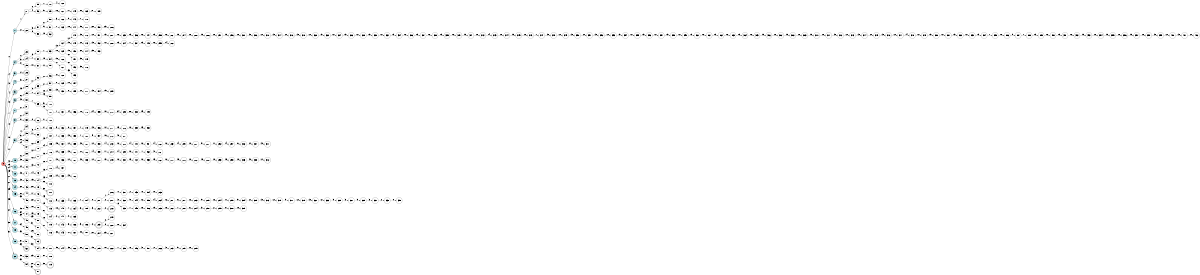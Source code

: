 digraph APTA {
__start0 [label="" shape="none"];

rankdir=LR;
size="8,5";

s0 [style="filled", color="black", fillcolor="#ff817b" shape="circle", label="0"];
s1 [style="filled", color="black", fillcolor="powderblue" shape="circle", label="1"];
s2 [style="filled", color="black", fillcolor="powderblue" shape="circle", label="2"];
s3 [style="filled", color="black", fillcolor="powderblue" shape="circle", label="3"];
s4 [style="filled", color="black", fillcolor="powderblue" shape="circle", label="4"];
s5 [style="rounded,filled", color="black", fillcolor="powderblue" shape="doublecircle", label="5"];
s6 [style="filled", color="black", fillcolor="powderblue" shape="circle", label="6"];
s7 [style="filled", color="black", fillcolor="powderblue" shape="circle", label="7"];
s8 [style="filled", color="black", fillcolor="powderblue" shape="circle", label="8"];
s9 [style="filled", color="black", fillcolor="powderblue" shape="circle", label="9"];
s10 [style="filled", color="black", fillcolor="powderblue" shape="circle", label="10"];
s11 [style="filled", color="black", fillcolor="powderblue" shape="circle", label="11"];
s12 [style="filled", color="black", fillcolor="powderblue" shape="circle", label="12"];
s13 [style="filled", color="black", fillcolor="powderblue" shape="circle", label="13"];
s14 [style="filled", color="black", fillcolor="powderblue" shape="circle", label="14"];
s15 [style="filled", color="black", fillcolor="powderblue" shape="circle", label="15"];
s16 [style="filled", color="black", fillcolor="powderblue" shape="circle", label="16"];
s17 [style="filled", color="black", fillcolor="powderblue" shape="circle", label="17"];
s18 [style="filled", color="black", fillcolor="powderblue" shape="circle", label="18"];
s19 [style="filled", color="black", fillcolor="powderblue" shape="circle", label="19"];
s20 [style="rounded,filled", color="black", fillcolor="powderblue" shape="doublecircle", label="20"];
s21 [style="filled", color="black", fillcolor="white" shape="circle", label="21"];
s22 [style="filled", color="black", fillcolor="white" shape="circle", label="22"];
s23 [style="filled", color="black", fillcolor="white" shape="circle", label="23"];
s24 [style="filled", color="black", fillcolor="white" shape="circle", label="24"];
s25 [style="filled", color="black", fillcolor="white" shape="circle", label="25"];
s26 [style="rounded,filled", color="black", fillcolor="white" shape="doublecircle", label="26"];
s27 [style="filled", color="black", fillcolor="white" shape="circle", label="27"];
s28 [style="filled", color="black", fillcolor="white" shape="circle", label="28"];
s29 [style="filled", color="black", fillcolor="white" shape="circle", label="29"];
s30 [style="filled", color="black", fillcolor="white" shape="circle", label="30"];
s31 [style="filled", color="black", fillcolor="white" shape="circle", label="31"];
s32 [style="filled", color="black", fillcolor="white" shape="circle", label="32"];
s33 [style="filled", color="black", fillcolor="white" shape="circle", label="33"];
s34 [style="filled", color="black", fillcolor="white" shape="circle", label="34"];
s35 [style="filled", color="black", fillcolor="white" shape="circle", label="35"];
s36 [style="filled", color="black", fillcolor="white" shape="circle", label="36"];
s37 [style="filled", color="black", fillcolor="white" shape="circle", label="37"];
s38 [style="filled", color="black", fillcolor="white" shape="circle", label="38"];
s39 [style="filled", color="black", fillcolor="white" shape="circle", label="39"];
s40 [style="filled", color="black", fillcolor="white" shape="circle", label="40"];
s41 [style="filled", color="black", fillcolor="white" shape="circle", label="41"];
s42 [style="filled", color="black", fillcolor="white" shape="circle", label="42"];
s43 [style="filled", color="black", fillcolor="white" shape="circle", label="43"];
s44 [style="filled", color="black", fillcolor="white" shape="circle", label="44"];
s45 [style="filled", color="black", fillcolor="white" shape="circle", label="45"];
s46 [style="filled", color="black", fillcolor="white" shape="circle", label="46"];
s47 [style="filled", color="black", fillcolor="white" shape="circle", label="47"];
s48 [style="filled", color="black", fillcolor="white" shape="circle", label="48"];
s49 [style="filled", color="black", fillcolor="white" shape="circle", label="49"];
s50 [style="filled", color="black", fillcolor="white" shape="circle", label="50"];
s51 [style="filled", color="black", fillcolor="white" shape="circle", label="51"];
s52 [style="rounded,filled", color="black", fillcolor="white" shape="doublecircle", label="52"];
s53 [style="filled", color="black", fillcolor="white" shape="circle", label="53"];
s54 [style="filled", color="black", fillcolor="white" shape="circle", label="54"];
s55 [style="filled", color="black", fillcolor="white" shape="circle", label="55"];
s56 [style="filled", color="black", fillcolor="white" shape="circle", label="56"];
s57 [style="filled", color="black", fillcolor="white" shape="circle", label="57"];
s58 [style="filled", color="black", fillcolor="white" shape="circle", label="58"];
s59 [style="filled", color="black", fillcolor="white" shape="circle", label="59"];
s60 [style="filled", color="black", fillcolor="white" shape="circle", label="60"];
s61 [style="filled", color="black", fillcolor="white" shape="circle", label="61"];
s62 [style="filled", color="black", fillcolor="white" shape="circle", label="62"];
s63 [style="filled", color="black", fillcolor="white" shape="circle", label="63"];
s64 [style="filled", color="black", fillcolor="white" shape="circle", label="64"];
s65 [style="filled", color="black", fillcolor="white" shape="circle", label="65"];
s66 [style="rounded,filled", color="black", fillcolor="white" shape="doublecircle", label="66"];
s67 [style="filled", color="black", fillcolor="white" shape="circle", label="67"];
s68 [style="filled", color="black", fillcolor="white" shape="circle", label="68"];
s69 [style="filled", color="black", fillcolor="white" shape="circle", label="69"];
s70 [style="filled", color="black", fillcolor="white" shape="circle", label="70"];
s71 [style="filled", color="black", fillcolor="white" shape="circle", label="71"];
s72 [style="filled", color="black", fillcolor="white" shape="circle", label="72"];
s73 [style="filled", color="black", fillcolor="white" shape="circle", label="73"];
s74 [style="filled", color="black", fillcolor="white" shape="circle", label="74"];
s75 [style="filled", color="black", fillcolor="white" shape="circle", label="75"];
s76 [style="filled", color="black", fillcolor="white" shape="circle", label="76"];
s77 [style="filled", color="black", fillcolor="white" shape="circle", label="77"];
s78 [style="filled", color="black", fillcolor="white" shape="circle", label="78"];
s79 [style="filled", color="black", fillcolor="white" shape="circle", label="79"];
s80 [style="filled", color="black", fillcolor="white" shape="circle", label="80"];
s81 [style="filled", color="black", fillcolor="white" shape="circle", label="81"];
s82 [style="filled", color="black", fillcolor="white" shape="circle", label="82"];
s83 [style="rounded,filled", color="black", fillcolor="white" shape="doublecircle", label="83"];
s84 [style="filled", color="black", fillcolor="white" shape="circle", label="84"];
s85 [style="filled", color="black", fillcolor="white" shape="circle", label="85"];
s86 [style="rounded,filled", color="black", fillcolor="white" shape="doublecircle", label="86"];
s87 [style="rounded,filled", color="black", fillcolor="white" shape="doublecircle", label="87"];
s88 [style="filled", color="black", fillcolor="white" shape="circle", label="88"];
s89 [style="filled", color="black", fillcolor="white" shape="circle", label="89"];
s90 [style="filled", color="black", fillcolor="white" shape="circle", label="90"];
s91 [style="filled", color="black", fillcolor="white" shape="circle", label="91"];
s92 [style="rounded,filled", color="black", fillcolor="white" shape="doublecircle", label="92"];
s93 [style="filled", color="black", fillcolor="white" shape="circle", label="93"];
s94 [style="filled", color="black", fillcolor="white" shape="circle", label="94"];
s95 [style="filled", color="black", fillcolor="white" shape="circle", label="95"];
s96 [style="filled", color="black", fillcolor="white" shape="circle", label="96"];
s97 [style="filled", color="black", fillcolor="white" shape="circle", label="97"];
s98 [style="filled", color="black", fillcolor="white" shape="circle", label="98"];
s99 [style="filled", color="black", fillcolor="white" shape="circle", label="99"];
s100 [style="filled", color="black", fillcolor="white" shape="circle", label="100"];
s101 [style="filled", color="black", fillcolor="white" shape="circle", label="101"];
s102 [style="filled", color="black", fillcolor="white" shape="circle", label="102"];
s103 [style="filled", color="black", fillcolor="white" shape="circle", label="103"];
s104 [style="filled", color="black", fillcolor="white" shape="circle", label="104"];
s105 [style="filled", color="black", fillcolor="white" shape="circle", label="105"];
s106 [style="filled", color="black", fillcolor="white" shape="circle", label="106"];
s107 [style="filled", color="black", fillcolor="white" shape="circle", label="107"];
s108 [style="filled", color="black", fillcolor="white" shape="circle", label="108"];
s109 [style="filled", color="black", fillcolor="white" shape="circle", label="109"];
s110 [style="filled", color="black", fillcolor="white" shape="circle", label="110"];
s111 [style="rounded,filled", color="black", fillcolor="white" shape="doublecircle", label="111"];
s112 [style="filled", color="black", fillcolor="white" shape="circle", label="112"];
s113 [style="filled", color="black", fillcolor="white" shape="circle", label="113"];
s114 [style="filled", color="black", fillcolor="white" shape="circle", label="114"];
s115 [style="filled", color="black", fillcolor="white" shape="circle", label="115"];
s116 [style="filled", color="black", fillcolor="white" shape="circle", label="116"];
s117 [style="filled", color="black", fillcolor="white" shape="circle", label="117"];
s118 [style="filled", color="black", fillcolor="white" shape="circle", label="118"];
s119 [style="rounded,filled", color="black", fillcolor="white" shape="doublecircle", label="119"];
s120 [style="filled", color="black", fillcolor="white" shape="circle", label="120"];
s121 [style="filled", color="black", fillcolor="white" shape="circle", label="121"];
s122 [style="filled", color="black", fillcolor="white" shape="circle", label="122"];
s123 [style="filled", color="black", fillcolor="white" shape="circle", label="123"];
s124 [style="filled", color="black", fillcolor="white" shape="circle", label="124"];
s125 [style="filled", color="black", fillcolor="white" shape="circle", label="125"];
s126 [style="filled", color="black", fillcolor="white" shape="circle", label="126"];
s127 [style="filled", color="black", fillcolor="white" shape="circle", label="127"];
s128 [style="filled", color="black", fillcolor="white" shape="circle", label="128"];
s129 [style="filled", color="black", fillcolor="white" shape="circle", label="129"];
s130 [style="filled", color="black", fillcolor="white" shape="circle", label="130"];
s131 [style="filled", color="black", fillcolor="white" shape="circle", label="131"];
s132 [style="filled", color="black", fillcolor="white" shape="circle", label="132"];
s133 [style="filled", color="black", fillcolor="white" shape="circle", label="133"];
s134 [style="filled", color="black", fillcolor="white" shape="circle", label="134"];
s135 [style="filled", color="black", fillcolor="white" shape="circle", label="135"];
s136 [style="filled", color="black", fillcolor="white" shape="circle", label="136"];
s137 [style="filled", color="black", fillcolor="white" shape="circle", label="137"];
s138 [style="filled", color="black", fillcolor="white" shape="circle", label="138"];
s139 [style="filled", color="black", fillcolor="white" shape="circle", label="139"];
s140 [style="filled", color="black", fillcolor="white" shape="circle", label="140"];
s141 [style="filled", color="black", fillcolor="white" shape="circle", label="141"];
s142 [style="filled", color="black", fillcolor="white" shape="circle", label="142"];
s143 [style="filled", color="black", fillcolor="white" shape="circle", label="143"];
s144 [style="filled", color="black", fillcolor="white" shape="circle", label="144"];
s145 [style="filled", color="black", fillcolor="white" shape="circle", label="145"];
s146 [style="filled", color="black", fillcolor="white" shape="circle", label="146"];
s147 [style="filled", color="black", fillcolor="white" shape="circle", label="147"];
s148 [style="filled", color="black", fillcolor="white" shape="circle", label="148"];
s149 [style="filled", color="black", fillcolor="white" shape="circle", label="149"];
s150 [style="filled", color="black", fillcolor="white" shape="circle", label="150"];
s151 [style="filled", color="black", fillcolor="white" shape="circle", label="151"];
s152 [style="filled", color="black", fillcolor="white" shape="circle", label="152"];
s153 [style="filled", color="black", fillcolor="white" shape="circle", label="153"];
s154 [style="filled", color="black", fillcolor="white" shape="circle", label="154"];
s155 [style="filled", color="black", fillcolor="white" shape="circle", label="155"];
s156 [style="filled", color="black", fillcolor="white" shape="circle", label="156"];
s157 [style="filled", color="black", fillcolor="white" shape="circle", label="157"];
s158 [style="filled", color="black", fillcolor="white" shape="circle", label="158"];
s159 [style="filled", color="black", fillcolor="white" shape="circle", label="159"];
s160 [style="filled", color="black", fillcolor="white" shape="circle", label="160"];
s161 [style="filled", color="black", fillcolor="white" shape="circle", label="161"];
s162 [style="filled", color="black", fillcolor="white" shape="circle", label="162"];
s163 [style="filled", color="black", fillcolor="white" shape="circle", label="163"];
s164 [style="filled", color="black", fillcolor="white" shape="circle", label="164"];
s165 [style="filled", color="black", fillcolor="white" shape="circle", label="165"];
s166 [style="filled", color="black", fillcolor="white" shape="circle", label="166"];
s167 [style="filled", color="black", fillcolor="white" shape="circle", label="167"];
s168 [style="filled", color="black", fillcolor="white" shape="circle", label="168"];
s169 [style="filled", color="black", fillcolor="white" shape="circle", label="169"];
s170 [style="filled", color="black", fillcolor="white" shape="circle", label="170"];
s171 [style="filled", color="black", fillcolor="white" shape="circle", label="171"];
s172 [style="filled", color="black", fillcolor="white" shape="circle", label="172"];
s173 [style="filled", color="black", fillcolor="white" shape="circle", label="173"];
s174 [style="filled", color="black", fillcolor="white" shape="circle", label="174"];
s175 [style="filled", color="black", fillcolor="white" shape="circle", label="175"];
s176 [style="filled", color="black", fillcolor="white" shape="circle", label="176"];
s177 [style="filled", color="black", fillcolor="white" shape="circle", label="177"];
s178 [style="filled", color="black", fillcolor="white" shape="circle", label="178"];
s179 [style="filled", color="black", fillcolor="white" shape="circle", label="179"];
s180 [style="filled", color="black", fillcolor="white" shape="circle", label="180"];
s181 [style="filled", color="black", fillcolor="white" shape="circle", label="181"];
s182 [style="filled", color="black", fillcolor="white" shape="circle", label="182"];
s183 [style="filled", color="black", fillcolor="white" shape="circle", label="183"];
s184 [style="filled", color="black", fillcolor="white" shape="circle", label="184"];
s185 [style="filled", color="black", fillcolor="white" shape="circle", label="185"];
s186 [style="filled", color="black", fillcolor="white" shape="circle", label="186"];
s187 [style="filled", color="black", fillcolor="white" shape="circle", label="187"];
s188 [style="filled", color="black", fillcolor="white" shape="circle", label="188"];
s189 [style="filled", color="black", fillcolor="white" shape="circle", label="189"];
s190 [style="filled", color="black", fillcolor="white" shape="circle", label="190"];
s191 [style="filled", color="black", fillcolor="white" shape="circle", label="191"];
s192 [style="filled", color="black", fillcolor="white" shape="circle", label="192"];
s193 [style="filled", color="black", fillcolor="white" shape="circle", label="193"];
s194 [style="filled", color="black", fillcolor="white" shape="circle", label="194"];
s195 [style="filled", color="black", fillcolor="white" shape="circle", label="195"];
s196 [style="filled", color="black", fillcolor="white" shape="circle", label="196"];
s197 [style="filled", color="black", fillcolor="white" shape="circle", label="197"];
s198 [style="filled", color="black", fillcolor="white" shape="circle", label="198"];
s199 [style="filled", color="black", fillcolor="white" shape="circle", label="199"];
s200 [style="filled", color="black", fillcolor="white" shape="circle", label="200"];
s201 [style="filled", color="black", fillcolor="white" shape="circle", label="201"];
s202 [style="filled", color="black", fillcolor="white" shape="circle", label="202"];
s203 [style="rounded,filled", color="black", fillcolor="white" shape="doublecircle", label="203"];
s204 [style="filled", color="black", fillcolor="white" shape="circle", label="204"];
s205 [style="filled", color="black", fillcolor="white" shape="circle", label="205"];
s206 [style="filled", color="black", fillcolor="white" shape="circle", label="206"];
s207 [style="filled", color="black", fillcolor="white" shape="circle", label="207"];
s208 [style="filled", color="black", fillcolor="white" shape="circle", label="208"];
s209 [style="filled", color="black", fillcolor="white" shape="circle", label="209"];
s210 [style="filled", color="black", fillcolor="white" shape="circle", label="210"];
s211 [style="filled", color="black", fillcolor="white" shape="circle", label="211"];
s212 [style="filled", color="black", fillcolor="white" shape="circle", label="212"];
s213 [style="filled", color="black", fillcolor="white" shape="circle", label="213"];
s214 [style="filled", color="black", fillcolor="white" shape="circle", label="214"];
s215 [style="filled", color="black", fillcolor="white" shape="circle", label="215"];
s216 [style="filled", color="black", fillcolor="white" shape="circle", label="216"];
s217 [style="filled", color="black", fillcolor="white" shape="circle", label="217"];
s218 [style="rounded,filled", color="black", fillcolor="white" shape="doublecircle", label="218"];
s219 [style="filled", color="black", fillcolor="white" shape="circle", label="219"];
s220 [style="filled", color="black", fillcolor="white" shape="circle", label="220"];
s221 [style="filled", color="black", fillcolor="white" shape="circle", label="221"];
s222 [style="filled", color="black", fillcolor="white" shape="circle", label="222"];
s223 [style="filled", color="black", fillcolor="white" shape="circle", label="223"];
s224 [style="filled", color="black", fillcolor="white" shape="circle", label="224"];
s225 [style="filled", color="black", fillcolor="white" shape="circle", label="225"];
s226 [style="filled", color="black", fillcolor="white" shape="circle", label="226"];
s227 [style="filled", color="black", fillcolor="white" shape="circle", label="227"];
s228 [style="filled", color="black", fillcolor="white" shape="circle", label="228"];
s229 [style="filled", color="black", fillcolor="white" shape="circle", label="229"];
s230 [style="filled", color="black", fillcolor="white" shape="circle", label="230"];
s231 [style="filled", color="black", fillcolor="white" shape="circle", label="231"];
s232 [style="filled", color="black", fillcolor="white" shape="circle", label="232"];
s233 [style="filled", color="black", fillcolor="white" shape="circle", label="233"];
s234 [style="filled", color="black", fillcolor="white" shape="circle", label="234"];
s235 [style="filled", color="black", fillcolor="white" shape="circle", label="235"];
s236 [style="filled", color="black", fillcolor="white" shape="circle", label="236"];
s237 [style="filled", color="black", fillcolor="white" shape="circle", label="237"];
s238 [style="filled", color="black", fillcolor="white" shape="circle", label="238"];
s239 [style="filled", color="black", fillcolor="white" shape="circle", label="239"];
s240 [style="filled", color="black", fillcolor="white" shape="circle", label="240"];
s241 [style="filled", color="black", fillcolor="white" shape="circle", label="241"];
s242 [style="filled", color="black", fillcolor="white" shape="circle", label="242"];
s243 [style="filled", color="black", fillcolor="white" shape="circle", label="243"];
s244 [style="filled", color="black", fillcolor="white" shape="circle", label="244"];
s245 [style="filled", color="black", fillcolor="white" shape="circle", label="245"];
s246 [style="filled", color="black", fillcolor="white" shape="circle", label="246"];
s247 [style="filled", color="black", fillcolor="white" shape="circle", label="247"];
s248 [style="filled", color="black", fillcolor="white" shape="circle", label="248"];
s249 [style="filled", color="black", fillcolor="white" shape="circle", label="249"];
s250 [style="filled", color="black", fillcolor="white" shape="circle", label="250"];
s251 [style="filled", color="black", fillcolor="white" shape="circle", label="251"];
s252 [style="filled", color="black", fillcolor="white" shape="circle", label="252"];
s253 [style="filled", color="black", fillcolor="white" shape="circle", label="253"];
s254 [style="filled", color="black", fillcolor="white" shape="circle", label="254"];
s255 [style="filled", color="black", fillcolor="white" shape="circle", label="255"];
s256 [style="filled", color="black", fillcolor="white" shape="circle", label="256"];
s257 [style="filled", color="black", fillcolor="white" shape="circle", label="257"];
s258 [style="filled", color="black", fillcolor="white" shape="circle", label="258"];
s259 [style="filled", color="black", fillcolor="white" shape="circle", label="259"];
s260 [style="filled", color="black", fillcolor="white" shape="circle", label="260"];
s261 [style="filled", color="black", fillcolor="white" shape="circle", label="261"];
s262 [style="filled", color="black", fillcolor="white" shape="circle", label="262"];
s263 [style="filled", color="black", fillcolor="white" shape="circle", label="263"];
s264 [style="filled", color="black", fillcolor="white" shape="circle", label="264"];
s265 [style="filled", color="black", fillcolor="white" shape="circle", label="265"];
s266 [style="filled", color="black", fillcolor="white" shape="circle", label="266"];
s267 [style="filled", color="black", fillcolor="white" shape="circle", label="267"];
s268 [style="filled", color="black", fillcolor="white" shape="circle", label="268"];
s269 [style="filled", color="black", fillcolor="white" shape="circle", label="269"];
s270 [style="filled", color="black", fillcolor="white" shape="circle", label="270"];
s271 [style="filled", color="black", fillcolor="white" shape="circle", label="271"];
s272 [style="filled", color="black", fillcolor="white" shape="circle", label="272"];
s273 [style="filled", color="black", fillcolor="white" shape="circle", label="273"];
s274 [style="filled", color="black", fillcolor="white" shape="circle", label="274"];
s275 [style="filled", color="black", fillcolor="white" shape="circle", label="275"];
s276 [style="filled", color="black", fillcolor="white" shape="circle", label="276"];
s277 [style="filled", color="black", fillcolor="white" shape="circle", label="277"];
s278 [style="filled", color="black", fillcolor="white" shape="circle", label="278"];
s279 [style="filled", color="black", fillcolor="white" shape="circle", label="279"];
s280 [style="filled", color="black", fillcolor="white" shape="circle", label="280"];
s281 [style="filled", color="black", fillcolor="white" shape="circle", label="281"];
s282 [style="filled", color="black", fillcolor="white" shape="circle", label="282"];
s283 [style="filled", color="black", fillcolor="white" shape="circle", label="283"];
s284 [style="filled", color="black", fillcolor="white" shape="circle", label="284"];
s285 [style="filled", color="black", fillcolor="white" shape="circle", label="285"];
s286 [style="filled", color="black", fillcolor="white" shape="circle", label="286"];
s287 [style="filled", color="black", fillcolor="white" shape="circle", label="287"];
s288 [style="filled", color="black", fillcolor="white" shape="circle", label="288"];
s289 [style="filled", color="black", fillcolor="white" shape="circle", label="289"];
s290 [style="filled", color="black", fillcolor="white" shape="circle", label="290"];
s291 [style="filled", color="black", fillcolor="white" shape="circle", label="291"];
s292 [style="filled", color="black", fillcolor="white" shape="circle", label="292"];
s293 [style="filled", color="black", fillcolor="white" shape="circle", label="293"];
s294 [style="filled", color="black", fillcolor="white" shape="circle", label="294"];
s295 [style="filled", color="black", fillcolor="white" shape="circle", label="295"];
s296 [style="filled", color="black", fillcolor="white" shape="circle", label="296"];
s297 [style="filled", color="black", fillcolor="white" shape="circle", label="297"];
s298 [style="filled", color="black", fillcolor="white" shape="circle", label="298"];
s299 [style="filled", color="black", fillcolor="white" shape="circle", label="299"];
s300 [style="filled", color="black", fillcolor="white" shape="circle", label="300"];
s301 [style="filled", color="black", fillcolor="white" shape="circle", label="301"];
s302 [style="filled", color="black", fillcolor="white" shape="circle", label="302"];
s303 [style="filled", color="black", fillcolor="white" shape="circle", label="303"];
s304 [style="filled", color="black", fillcolor="white" shape="circle", label="304"];
s305 [style="filled", color="black", fillcolor="white" shape="circle", label="305"];
s306 [style="filled", color="black", fillcolor="white" shape="circle", label="306"];
s307 [style="filled", color="black", fillcolor="white" shape="circle", label="307"];
s308 [style="filled", color="black", fillcolor="white" shape="circle", label="308"];
s309 [style="filled", color="black", fillcolor="white" shape="circle", label="309"];
s310 [style="filled", color="black", fillcolor="white" shape="circle", label="310"];
s311 [style="filled", color="black", fillcolor="white" shape="circle", label="311"];
s312 [style="filled", color="black", fillcolor="white" shape="circle", label="312"];
s313 [style="filled", color="black", fillcolor="white" shape="circle", label="313"];
s314 [style="filled", color="black", fillcolor="white" shape="circle", label="314"];
s315 [style="filled", color="black", fillcolor="white" shape="circle", label="315"];
s316 [style="filled", color="black", fillcolor="white" shape="circle", label="316"];
s317 [style="filled", color="black", fillcolor="white" shape="circle", label="317"];
s318 [style="filled", color="black", fillcolor="white" shape="circle", label="318"];
s319 [style="filled", color="black", fillcolor="white" shape="circle", label="319"];
s320 [style="filled", color="black", fillcolor="white" shape="circle", label="320"];
s321 [style="filled", color="black", fillcolor="white" shape="circle", label="321"];
s322 [style="filled", color="black", fillcolor="white" shape="circle", label="322"];
s323 [style="filled", color="black", fillcolor="white" shape="circle", label="323"];
s324 [style="filled", color="black", fillcolor="white" shape="circle", label="324"];
s325 [style="filled", color="black", fillcolor="white" shape="circle", label="325"];
s326 [style="filled", color="black", fillcolor="white" shape="circle", label="326"];
s327 [style="filled", color="black", fillcolor="white" shape="circle", label="327"];
s328 [style="filled", color="black", fillcolor="white" shape="circle", label="328"];
s329 [style="filled", color="black", fillcolor="white" shape="circle", label="329"];
s330 [style="filled", color="black", fillcolor="white" shape="circle", label="330"];
s331 [style="filled", color="black", fillcolor="white" shape="circle", label="331"];
s332 [style="filled", color="black", fillcolor="white" shape="circle", label="332"];
s333 [style="filled", color="black", fillcolor="white" shape="circle", label="333"];
s334 [style="filled", color="black", fillcolor="white" shape="circle", label="334"];
s335 [style="filled", color="black", fillcolor="white" shape="circle", label="335"];
s336 [style="filled", color="black", fillcolor="white" shape="circle", label="336"];
s337 [style="filled", color="black", fillcolor="white" shape="circle", label="337"];
s338 [style="filled", color="black", fillcolor="white" shape="circle", label="338"];
s339 [style="filled", color="black", fillcolor="white" shape="circle", label="339"];
s340 [style="filled", color="black", fillcolor="white" shape="circle", label="340"];
s341 [style="filled", color="black", fillcolor="white" shape="circle", label="341"];
s342 [style="filled", color="black", fillcolor="white" shape="circle", label="342"];
s343 [style="filled", color="black", fillcolor="white" shape="circle", label="343"];
s344 [style="filled", color="black", fillcolor="white" shape="circle", label="344"];
s345 [style="filled", color="black", fillcolor="white" shape="circle", label="345"];
s346 [style="filled", color="black", fillcolor="white" shape="circle", label="346"];
s347 [style="filled", color="black", fillcolor="white" shape="circle", label="347"];
s348 [style="filled", color="black", fillcolor="white" shape="circle", label="348"];
s349 [style="filled", color="black", fillcolor="white" shape="circle", label="349"];
s350 [style="filled", color="black", fillcolor="white" shape="circle", label="350"];
s351 [style="filled", color="black", fillcolor="white" shape="circle", label="351"];
s352 [style="filled", color="black", fillcolor="white" shape="circle", label="352"];
s353 [style="filled", color="black", fillcolor="white" shape="circle", label="353"];
s354 [style="filled", color="black", fillcolor="white" shape="circle", label="354"];
s355 [style="filled", color="black", fillcolor="white" shape="circle", label="355"];
s356 [style="filled", color="black", fillcolor="white" shape="circle", label="356"];
s357 [style="filled", color="black", fillcolor="white" shape="circle", label="357"];
s358 [style="filled", color="black", fillcolor="white" shape="circle", label="358"];
s359 [style="filled", color="black", fillcolor="white" shape="circle", label="359"];
s360 [style="filled", color="black", fillcolor="white" shape="circle", label="360"];
s361 [style="filled", color="black", fillcolor="white" shape="circle", label="361"];
s362 [style="filled", color="black", fillcolor="white" shape="circle", label="362"];
s363 [style="filled", color="black", fillcolor="white" shape="circle", label="363"];
s364 [style="filled", color="black", fillcolor="white" shape="circle", label="364"];
s365 [style="filled", color="black", fillcolor="white" shape="circle", label="365"];
s366 [style="filled", color="black", fillcolor="white" shape="circle", label="366"];
s367 [style="filled", color="black", fillcolor="white" shape="circle", label="367"];
s368 [style="filled", color="black", fillcolor="white" shape="circle", label="368"];
s369 [style="filled", color="black", fillcolor="white" shape="circle", label="369"];
s370 [style="filled", color="black", fillcolor="white" shape="circle", label="370"];
s371 [style="filled", color="black", fillcolor="white" shape="circle", label="371"];
s372 [style="filled", color="black", fillcolor="white" shape="circle", label="372"];
s373 [style="filled", color="black", fillcolor="white" shape="circle", label="373"];
s374 [style="filled", color="black", fillcolor="white" shape="circle", label="374"];
s375 [style="filled", color="black", fillcolor="white" shape="circle", label="375"];
s376 [style="filled", color="black", fillcolor="white" shape="circle", label="376"];
s377 [style="filled", color="black", fillcolor="white" shape="circle", label="377"];
s378 [style="filled", color="black", fillcolor="white" shape="circle", label="378"];
s379 [style="filled", color="black", fillcolor="white" shape="circle", label="379"];
s380 [style="filled", color="black", fillcolor="white" shape="circle", label="380"];
s381 [style="filled", color="black", fillcolor="white" shape="circle", label="381"];
s382 [style="filled", color="black", fillcolor="white" shape="circle", label="382"];
s383 [style="filled", color="black", fillcolor="white" shape="circle", label="383"];
s384 [style="filled", color="black", fillcolor="white" shape="circle", label="384"];
s385 [style="filled", color="black", fillcolor="white" shape="circle", label="385"];
s386 [style="filled", color="black", fillcolor="white" shape="circle", label="386"];
s387 [style="filled", color="black", fillcolor="white" shape="circle", label="387"];
s388 [style="filled", color="black", fillcolor="white" shape="circle", label="388"];
s389 [style="filled", color="black", fillcolor="white" shape="circle", label="389"];
s390 [style="filled", color="black", fillcolor="white" shape="circle", label="390"];
s391 [style="filled", color="black", fillcolor="white" shape="circle", label="391"];
s392 [style="filled", color="black", fillcolor="white" shape="circle", label="392"];
s393 [style="filled", color="black", fillcolor="white" shape="circle", label="393"];
s394 [style="filled", color="black", fillcolor="white" shape="circle", label="394"];
s395 [style="filled", color="black", fillcolor="white" shape="circle", label="395"];
s396 [style="filled", color="black", fillcolor="white" shape="circle", label="396"];
s397 [style="filled", color="black", fillcolor="white" shape="circle", label="397"];
s398 [style="filled", color="black", fillcolor="white" shape="circle", label="398"];
s399 [style="filled", color="black", fillcolor="white" shape="circle", label="399"];
s400 [style="filled", color="black", fillcolor="white" shape="circle", label="400"];
s401 [style="filled", color="black", fillcolor="white" shape="circle", label="401"];
s402 [style="filled", color="black", fillcolor="white" shape="circle", label="402"];
s0 -> s1 [label="0"];
s0 -> s2 [label="2"];
s0 -> s3 [label="3"];
s0 -> s4 [label="4"];
s0 -> s5 [label="5"];
s0 -> s6 [label="7"];
s0 -> s7 [label="8"];
s0 -> s8 [label="10"];
s0 -> s9 [label="11"];
s0 -> s10 [label="12"];
s0 -> s11 [label="13"];
s0 -> s12 [label="14"];
s0 -> s13 [label="15"];
s0 -> s14 [label="20"];
s0 -> s15 [label="21"];
s0 -> s16 [label="23"];
s0 -> s17 [label="26"];
s0 -> s18 [label="27"];
s0 -> s19 [label="30"];
s0 -> s20 [label="31"];
s1 -> s21 [label="1"];
s1 -> s22 [label="2"];
s2 -> s23 [label="0"];
s2 -> s24 [label="3"];
s2 -> s25 [label="8"];
s3 -> s26 [label="2"];
s4 -> s27 [label="5"];
s5 -> s28 [label="16"];
s6 -> s29 [label="6"];
s6 -> s30 [label="13"];
s7 -> s31 [label="2"];
s8 -> s32 [label="2"];
s8 -> s33 [label="8"];
s9 -> s34 [label="4"];
s9 -> s35 [label="9"];
s9 -> s36 [label="10"];
s9 -> s37 [label="14"];
s10 -> s38 [label="6"];
s10 -> s39 [label="13"];
s11 -> s40 [label="12"];
s12 -> s41 [label="15"];
s13 -> s42 [label="13"];
s14 -> s43 [label="22"];
s15 -> s44 [label="20"];
s15 -> s45 [label="23"];
s16 -> s46 [label="19"];
s16 -> s47 [label="22"];
s16 -> s48 [label="29"];
s17 -> s49 [label="24"];
s18 -> s50 [label="30"];
s19 -> s51 [label="27"];
s19 -> s52 [label="28"];
s20 -> s53 [label="29"];
s20 -> s54 [label="30"];
s21 -> s55 [label="0"];
s21 -> s56 [label="4"];
s22 -> s57 [label="3"];
s22 -> s58 [label="8"];
s24 -> s59 [label="6"];
s24 -> s60 [label="7"];
s25 -> s61 [label="10"];
s28 -> s62 [label="17"];
s29 -> s63 [label="3"];
s29 -> s64 [label="7"];
s30 -> s65 [label="7"];
s33 -> s66 [label="2"];
s35 -> s67 [label="3"];
s35 -> s68 [label="11"];
s37 -> s69 [label="12"];
s38 -> s70 [label="12"];
s39 -> s71 [label="12"];
s40 -> s72 [label="13"];
s41 -> s73 [label="14"];
s42 -> s74 [label="15"];
s43 -> s75 [label="28"];
s44 -> s76 [label="17"];
s45 -> s77 [label="22"];
s46 -> s78 [label="18"];
s47 -> s79 [label="19"];
s47 -> s80 [label="23"];
s48 -> s81 [label="31"];
s49 -> s82 [label="26"];
s50 -> s83 [label="31"];
s51 -> s84 [label="30"];
s53 -> s85 [label="23"];
s54 -> s86 [label="27"];
s54 -> s87 [label="31"];
s55 -> s88 [label="1"];
s56 -> s89 [label="5"];
s57 -> s90 [label="2"];
s57 -> s91 [label="6"];
s58 -> s92 [label="10"];
s59 -> s93 [label="7"];
s60 -> s94 [label="18"];
s61 -> s95 [label="11"];
s62 -> s96 [label="20"];
s63 -> s97 [label="2"];
s64 -> s98 [label="12"];
s64 -> s99 [label="13"];
s65 -> s100 [label="5"];
s65 -> s101 [label="13"];
s66 -> s102 [label="0"];
s67 -> s103 [label="2"];
s69 -> s104 [label="13"];
s70 -> s105 [label="14"];
s71 -> s106 [label="13"];
s72 -> s107 [label="12"];
s73 -> s108 [label="15"];
s74 -> s109 [label="13"];
s74 -> s110 [label="26"];
s75 -> s111 [label="30"];
s76 -> s112 [label="16"];
s77 -> s113 [label="19"];
s78 -> s114 [label="6"];
s79 -> s115 [label="18"];
s80 -> s116 [label="22"];
s84 -> s117 [label="31"];
s85 -> s118 [label="21"];
s86 -> s119 [label="30"];
s88 -> s120 [label="4"];
s89 -> s121 [label="16"];
s90 -> s122 [label="3"];
s91 -> s123 [label="7"];
s93 -> s124 [label="13"];
s93 -> s125 [label="18"];
s94 -> s126 [label="19"];
s94 -> s127 [label="22"];
s96 -> s128 [label="21"];
s97 -> s129 [label="8"];
s98 -> s130 [label="13"];
s101 -> s131 [label="7"];
s103 -> s132 [label="3"];
s104 -> s133 [label="7"];
s105 -> s134 [label="15"];
s106 -> s135 [label="12"];
s107 -> s136 [label="13"];
s108 -> s137 [label="14"];
s109 -> s138 [label="12"];
s112 -> s139 [label="5"];
s113 -> s140 [label="18"];
s114 -> s141 [label="2"];
s115 -> s142 [label="7"];
s116 -> s143 [label="23"];
s117 -> s144 [label="29"];
s121 -> s145 [label="17"];
s122 -> s146 [label="9"];
s123 -> s147 [label="18"];
s124 -> s148 [label="12"];
s124 -> s149 [label="15"];
s125 -> s150 [label="19"];
s125 -> s151 [label="22"];
s126 -> s152 [label="22"];
s127 -> s153 [label="23"];
s129 -> s154 [label="10"];
s130 -> s155 [label="6"];
s131 -> s156 [label="24"];
s132 -> s157 [label="6"];
s133 -> s158 [label="13"];
s134 -> s159 [label="12"];
s135 -> s160 [label="13"];
s136 -> s161 [label="12"];
s138 -> s162 [label="13"];
s139 -> s163 [label="4"];
s140 -> s164 [label="7"];
s141 -> s165 [label="0"];
s142 -> s166 [label="6"];
s143 -> s167 [label="22"];
s144 -> s168 [label="23"];
s145 -> s169 [label="20"];
s146 -> s170 [label="11"];
s147 -> s171 [label="19"];
s148 -> s172 [label="13"];
s149 -> s173 [label="12"];
s150 -> s174 [label="22"];
s151 -> s175 [label="23"];
s152 -> s176 [label="23"];
s155 -> s177 [label="12"];
s156 -> s178 [label="18"];
s157 -> s179 [label="7"];
s158 -> s180 [label="7"];
s159 -> s181 [label="13"];
s160 -> s182 [label="12"];
s161 -> s183 [label="13"];
s163 -> s184 [label="1"];
s164 -> s185 [label="6"];
s166 -> s186 [label="3"];
s167 -> s187 [label="19"];
s168 -> s188 [label="22"];
s169 -> s189 [label="21"];
s171 -> s190 [label="22"];
s172 -> s191 [label="12"];
s173 -> s192 [label="13"];
s174 -> s193 [label="23"];
s177 -> s194 [label="13"];
s178 -> s195 [label="24"];
s179 -> s196 [label="13"];
s180 -> s197 [label="5"];
s181 -> s198 [label="12"];
s182 -> s199 [label="14"];
s183 -> s200 [label="12"];
s184 -> s201 [label="0"];
s185 -> s202 [label="3"];
s186 -> s203 [label="2"];
s187 -> s204 [label="22"];
s188 -> s205 [label="19"];
s190 -> s206 [label="23"];
s191 -> s207 [label="13"];
s192 -> s208 [label="12"];
s194 -> s209 [label="15"];
s195 -> s210 [label="18"];
s196 -> s211 [label="12"];
s197 -> s212 [label="16"];
s198 -> s213 [label="14"];
s199 -> s214 [label="11"];
s200 -> s215 [label="13"];
s201 -> s216 [label="1"];
s201 -> s217 [label="2"];
s202 -> s218 [label="2"];
s203 -> s219 [label="0"];
s203 -> s220 [label="8"];
s204 -> s221 [label="23"];
s205 -> s222 [label="18"];
s207 -> s223 [label="12"];
s208 -> s224 [label="13"];
s210 -> s225 [label="24"];
s211 -> s226 [label="13"];
s212 -> s227 [label="5"];
s213 -> s228 [label="12"];
s214 -> s229 [label="14"];
s215 -> s230 [label="12"];
s216 -> s231 [label="0"];
s217 -> s232 [label="3"];
s217 -> s233 [label="6"];
s220 -> s234 [label="10"];
s222 -> s235 [label="7"];
s223 -> s236 [label="13"];
s224 -> s237 [label="7"];
s225 -> s238 [label="26"];
s226 -> s239 [label="12"];
s228 -> s240 [label="14"];
s229 -> s241 [label="12"];
s230 -> s242 [label="13"];
s231 -> s243 [label="2"];
s232 -> s244 [label="9"];
s233 -> s245 [label="7"];
s235 -> s246 [label="6"];
s236 -> s247 [label="12"];
s237 -> s248 [label="13"];
s238 -> s249 [label="15"];
s239 -> s250 [label="13"];
s240 -> s251 [label="12"];
s241 -> s252 [label="1"];
s242 -> s253 [label="12"];
s243 -> s254 [label="8"];
s244 -> s255 [label="12"];
s245 -> s256 [label="18"];
s246 -> s257 [label="3"];
s247 -> s258 [label="13"];
s248 -> s259 [label="12"];
s251 -> s260 [label="14"];
s252 -> s261 [label="3"];
s253 -> s262 [label="13"];
s254 -> s263 [label="10"];
s255 -> s264 [label="14"];
s256 -> s265 [label="19"];
s257 -> s266 [label="2"];
s258 -> s267 [label="12"];
s259 -> s268 [label="14"];
s260 -> s269 [label="12"];
s262 -> s270 [label="12"];
s264 -> s271 [label="12"];
s265 -> s272 [label="18"];
s266 -> s273 [label="3"];
s267 -> s274 [label="13"];
s269 -> s275 [label="14"];
s270 -> s276 [label="13"];
s271 -> s277 [label="6"];
s272 -> s278 [label="7"];
s273 -> s279 [label="9"];
s274 -> s280 [label="12"];
s275 -> s281 [label="12"];
s276 -> s282 [label="12"];
s277 -> s283 [label="12"];
s278 -> s284 [label="6"];
s279 -> s285 [label="12"];
s280 -> s286 [label="13"];
s281 -> s287 [label="9"];
s282 -> s288 [label="13"];
s283 -> s289 [label="9"];
s284 -> s290 [label="3"];
s286 -> s291 [label="12"];
s287 -> s292 [label="11"];
s288 -> s293 [label="12"];
s289 -> s294 [label="12"];
s290 -> s295 [label="2"];
s291 -> s296 [label="13"];
s292 -> s297 [label="14"];
s293 -> s298 [label="13"];
s294 -> s299 [label="11"];
s295 -> s300 [label="8"];
s296 -> s301 [label="12"];
s297 -> s302 [label="6"];
s298 -> s303 [label="12"];
s299 -> s304 [label="9"];
s300 -> s305 [label="10"];
s301 -> s306 [label="13"];
s302 -> s307 [label="12"];
s303 -> s308 [label="13"];
s304 -> s309 [label="12"];
s306 -> s310 [label="12"];
s307 -> s311 [label="13"];
s308 -> s312 [label="12"];
s309 -> s313 [label="13"];
s310 -> s314 [label="13"];
s313 -> s315 [label="12"];
s314 -> s316 [label="12"];
s315 -> s317 [label="9"];
s316 -> s318 [label="13"];
s317 -> s319 [label="12"];
s318 -> s320 [label="12"];
s319 -> s321 [label="13"];
s320 -> s322 [label="13"];
s321 -> s323 [label="12"];
s322 -> s324 [label="12"];
s323 -> s325 [label="9"];
s324 -> s326 [label="13"];
s325 -> s327 [label="3"];
s326 -> s328 [label="12"];
s327 -> s329 [label="9"];
s328 -> s330 [label="13"];
s329 -> s331 [label="3"];
s330 -> s332 [label="12"];
s331 -> s333 [label="2"];
s332 -> s334 [label="13"];
s333 -> s335 [label="0"];
s334 -> s336 [label="12"];
s336 -> s337 [label="13"];
s337 -> s338 [label="12"];
s338 -> s339 [label="13"];
s339 -> s340 [label="12"];
s340 -> s341 [label="13"];
s341 -> s342 [label="12"];
s342 -> s343 [label="14"];
s343 -> s344 [label="12"];
s344 -> s345 [label="13"];
s345 -> s346 [label="12"];
s346 -> s347 [label="7"];
s347 -> s348 [label="13"];
s348 -> s349 [label="12"];
s349 -> s350 [label="13"];
s350 -> s351 [label="12"];
s351 -> s352 [label="13"];
s352 -> s353 [label="12"];
s353 -> s354 [label="13"];
s354 -> s355 [label="12"];
s355 -> s356 [label="13"];
s356 -> s357 [label="12"];
s357 -> s358 [label="13"];
s358 -> s359 [label="12"];
s359 -> s360 [label="13"];
s360 -> s361 [label="12"];
s361 -> s362 [label="13"];
s362 -> s363 [label="12"];
s363 -> s364 [label="13"];
s364 -> s365 [label="12"];
s365 -> s366 [label="13"];
s366 -> s367 [label="12"];
s367 -> s368 [label="13"];
s368 -> s369 [label="12"];
s369 -> s370 [label="13"];
s370 -> s371 [label="12"];
s371 -> s372 [label="13"];
s372 -> s373 [label="12"];
s373 -> s374 [label="13"];
s374 -> s375 [label="12"];
s375 -> s376 [label="13"];
s376 -> s377 [label="12"];
s377 -> s378 [label="14"];
s378 -> s379 [label="12"];
s379 -> s380 [label="13"];
s380 -> s381 [label="12"];
s381 -> s382 [label="13"];
s382 -> s383 [label="12"];
s383 -> s384 [label="13"];
s384 -> s385 [label="7"];
s385 -> s386 [label="16"];
s386 -> s387 [label="5"];
s387 -> s388 [label="7"];
s388 -> s389 [label="13"];
s389 -> s390 [label="12"];
s390 -> s391 [label="13"];
s391 -> s392 [label="12"];
s392 -> s393 [label="13"];
s393 -> s394 [label="12"];
s394 -> s395 [label="13"];
s395 -> s396 [label="12"];
s396 -> s397 [label="13"];
s397 -> s398 [label="12"];
s398 -> s399 [label="13"];
s399 -> s400 [label="12"];
s400 -> s401 [label="13"];
s401 -> s402 [label="12"];

}